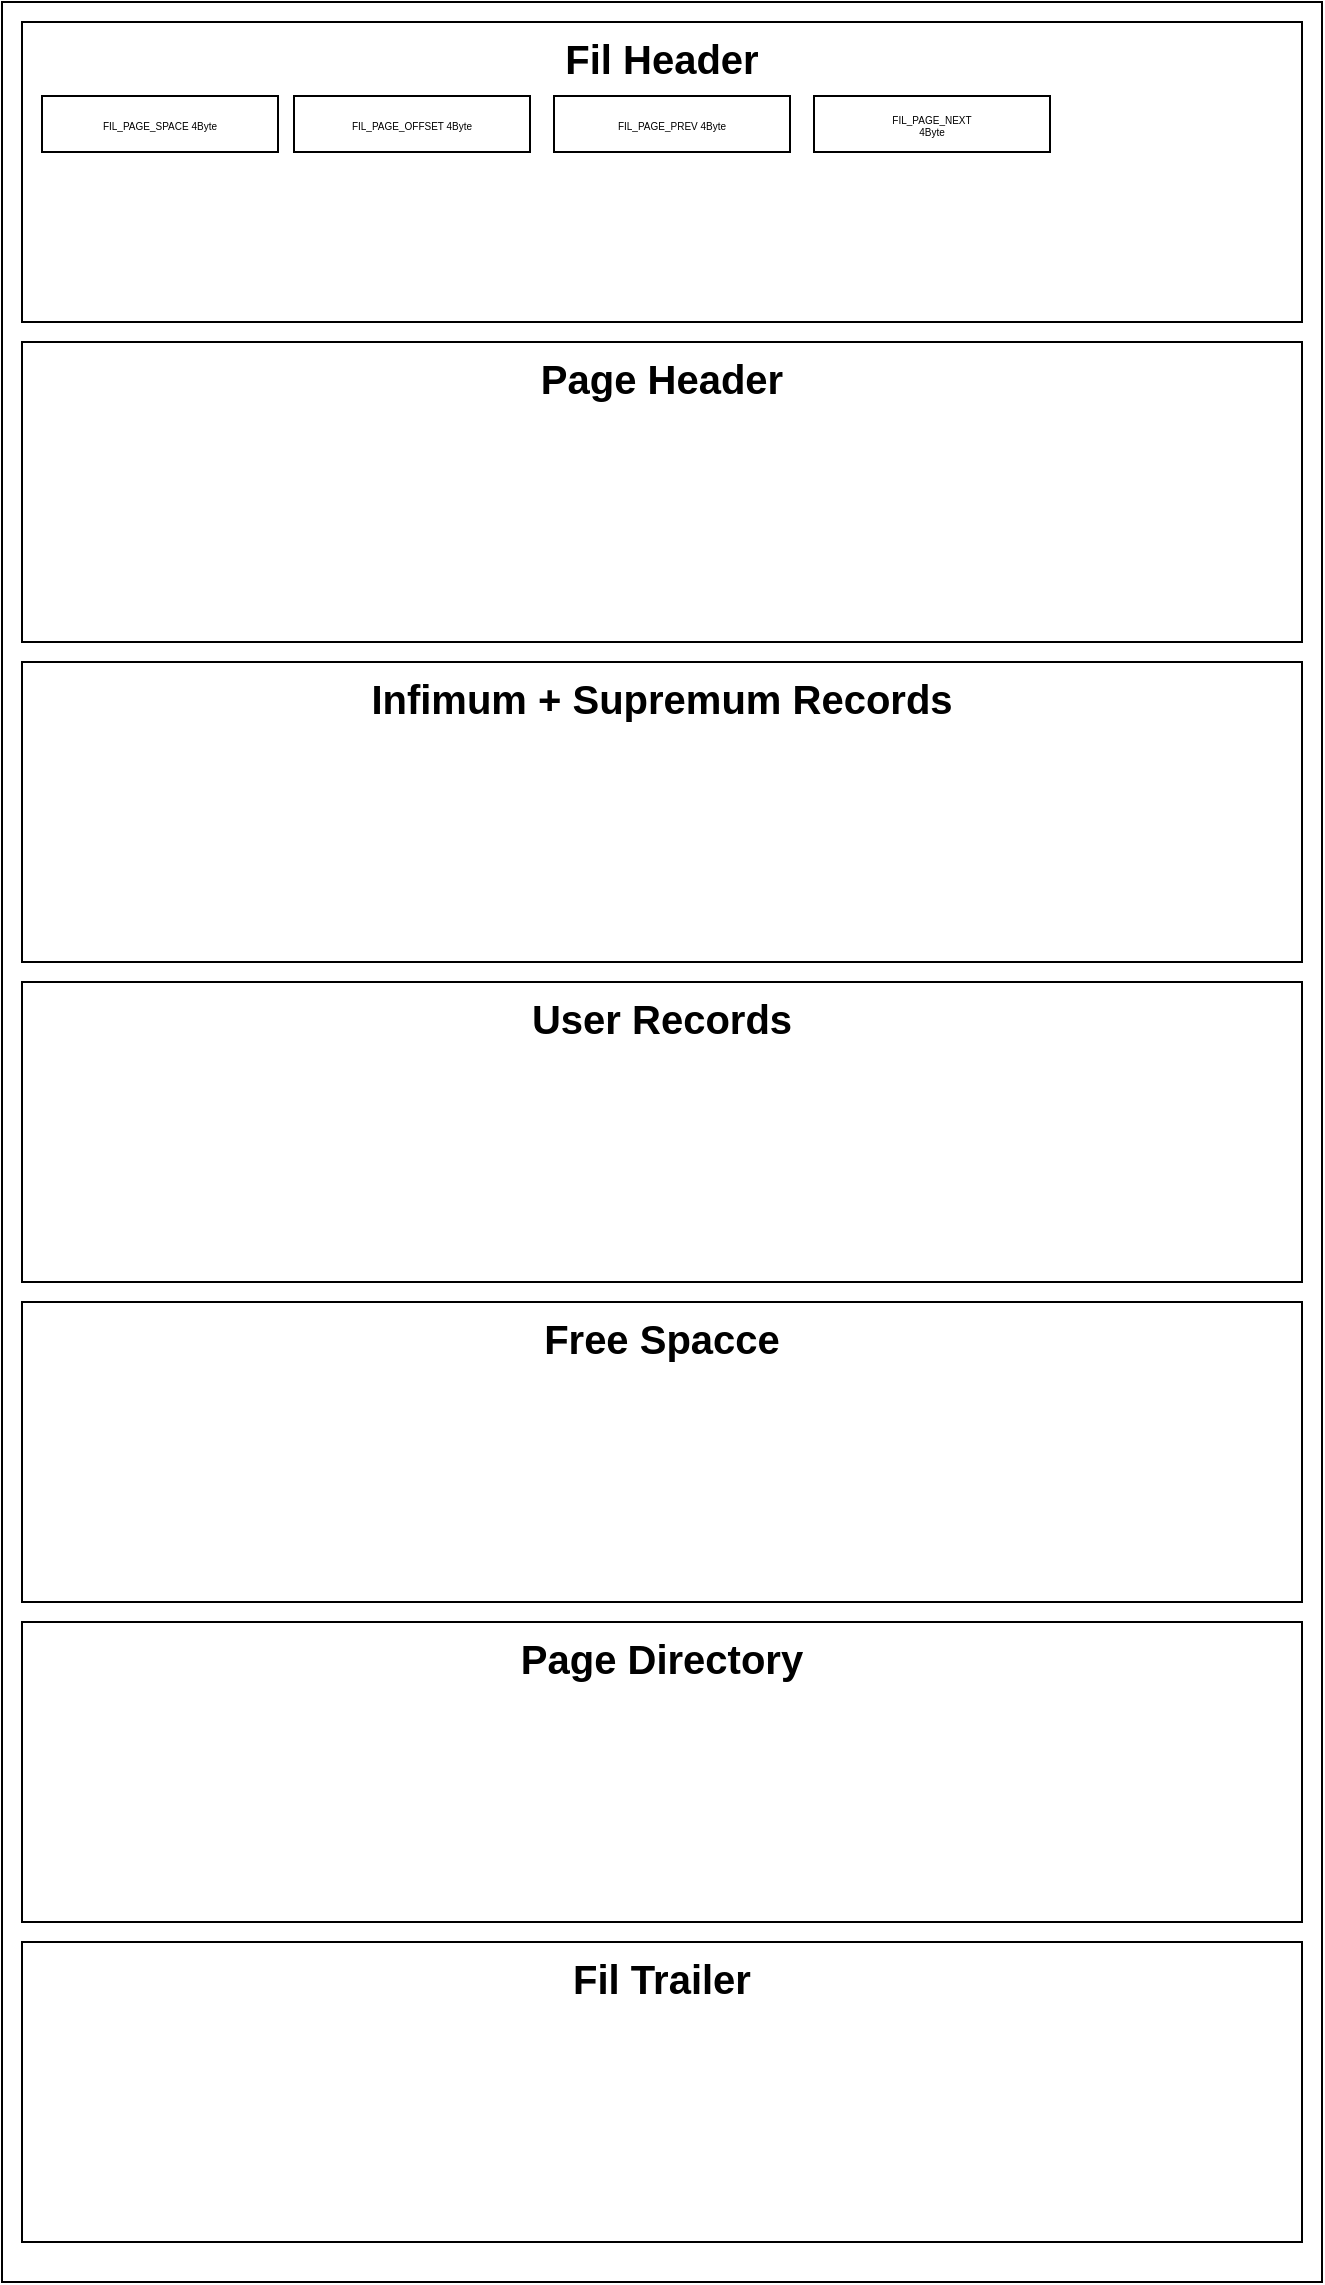 <mxfile version="18.0.2" type="github">
  <diagram id="kEu2Iwg-DOZfXtat1dnF" name="第 1 页">
    <mxGraphModel dx="992" dy="571" grid="0" gridSize="10" guides="1" tooltips="1" connect="1" arrows="1" fold="1" page="1" pageScale="1" pageWidth="827" pageHeight="1169" math="0" shadow="0">
      <root>
        <mxCell id="0" />
        <mxCell id="1" parent="0" />
        <mxCell id="eMsD3PcmHDbnyyfI_0Gr-1" value="" style="rounded=0;whiteSpace=wrap;html=1;verticalAlign=top;" vertex="1" parent="1">
          <mxGeometry x="84" y="20" width="660" height="1140" as="geometry" />
        </mxCell>
        <mxCell id="eMsD3PcmHDbnyyfI_0Gr-2" value="Fil Header" style="rounded=0;whiteSpace=wrap;html=1;fontStyle=1;fontSize=20;verticalAlign=top;" vertex="1" parent="1">
          <mxGeometry x="94" y="30" width="640" height="150" as="geometry" />
        </mxCell>
        <mxCell id="eMsD3PcmHDbnyyfI_0Gr-3" value="Page Header" style="rounded=0;whiteSpace=wrap;html=1;fontStyle=1;fontSize=20;verticalAlign=top;" vertex="1" parent="1">
          <mxGeometry x="94" y="190" width="640" height="150" as="geometry" />
        </mxCell>
        <mxCell id="eMsD3PcmHDbnyyfI_0Gr-4" value="Infimum + Supremum Records" style="rounded=0;whiteSpace=wrap;html=1;fontStyle=1;fontSize=20;verticalAlign=top;" vertex="1" parent="1">
          <mxGeometry x="94" y="350" width="640" height="150" as="geometry" />
        </mxCell>
        <mxCell id="eMsD3PcmHDbnyyfI_0Gr-5" value="User Records" style="rounded=0;whiteSpace=wrap;html=1;fontStyle=1;fontSize=20;verticalAlign=top;" vertex="1" parent="1">
          <mxGeometry x="94" y="510" width="640" height="150" as="geometry" />
        </mxCell>
        <mxCell id="eMsD3PcmHDbnyyfI_0Gr-6" value="Free Spacce" style="rounded=0;whiteSpace=wrap;html=1;fontStyle=1;fontSize=20;verticalAlign=top;" vertex="1" parent="1">
          <mxGeometry x="94" y="670" width="640" height="150" as="geometry" />
        </mxCell>
        <mxCell id="eMsD3PcmHDbnyyfI_0Gr-7" value="Page Directory" style="rounded=0;whiteSpace=wrap;html=1;fontStyle=1;fontSize=20;verticalAlign=top;" vertex="1" parent="1">
          <mxGeometry x="94" y="830" width="640" height="150" as="geometry" />
        </mxCell>
        <mxCell id="eMsD3PcmHDbnyyfI_0Gr-8" value="Fil Trailer" style="rounded=0;whiteSpace=wrap;html=1;fontStyle=1;fontSize=20;verticalAlign=top;" vertex="1" parent="1">
          <mxGeometry x="94" y="990" width="640" height="150" as="geometry" />
        </mxCell>
        <mxCell id="eMsD3PcmHDbnyyfI_0Gr-9" value="FIL_PAGE_SPACE 4Byte" style="rounded=0;whiteSpace=wrap;html=1;fontSize=5;" vertex="1" parent="1">
          <mxGeometry x="104" y="67" width="118" height="28" as="geometry" />
        </mxCell>
        <mxCell id="eMsD3PcmHDbnyyfI_0Gr-10" value="FIL_PAGE_OFFSET 4Byte" style="rounded=0;whiteSpace=wrap;html=1;fontSize=5;" vertex="1" parent="1">
          <mxGeometry x="230" y="67" width="118" height="28" as="geometry" />
        </mxCell>
        <mxCell id="eMsD3PcmHDbnyyfI_0Gr-11" value="FIL_PAGE_PREV 4Byte" style="rounded=0;whiteSpace=wrap;html=1;fontSize=5;" vertex="1" parent="1">
          <mxGeometry x="360" y="67" width="118" height="28" as="geometry" />
        </mxCell>
        <mxCell id="eMsD3PcmHDbnyyfI_0Gr-12" value="FIL_PAGE_NEXT&lt;br&gt;4Byte" style="rounded=0;whiteSpace=wrap;html=1;fontSize=5;" vertex="1" parent="1">
          <mxGeometry x="490" y="67" width="118" height="28" as="geometry" />
        </mxCell>
      </root>
    </mxGraphModel>
  </diagram>
</mxfile>
